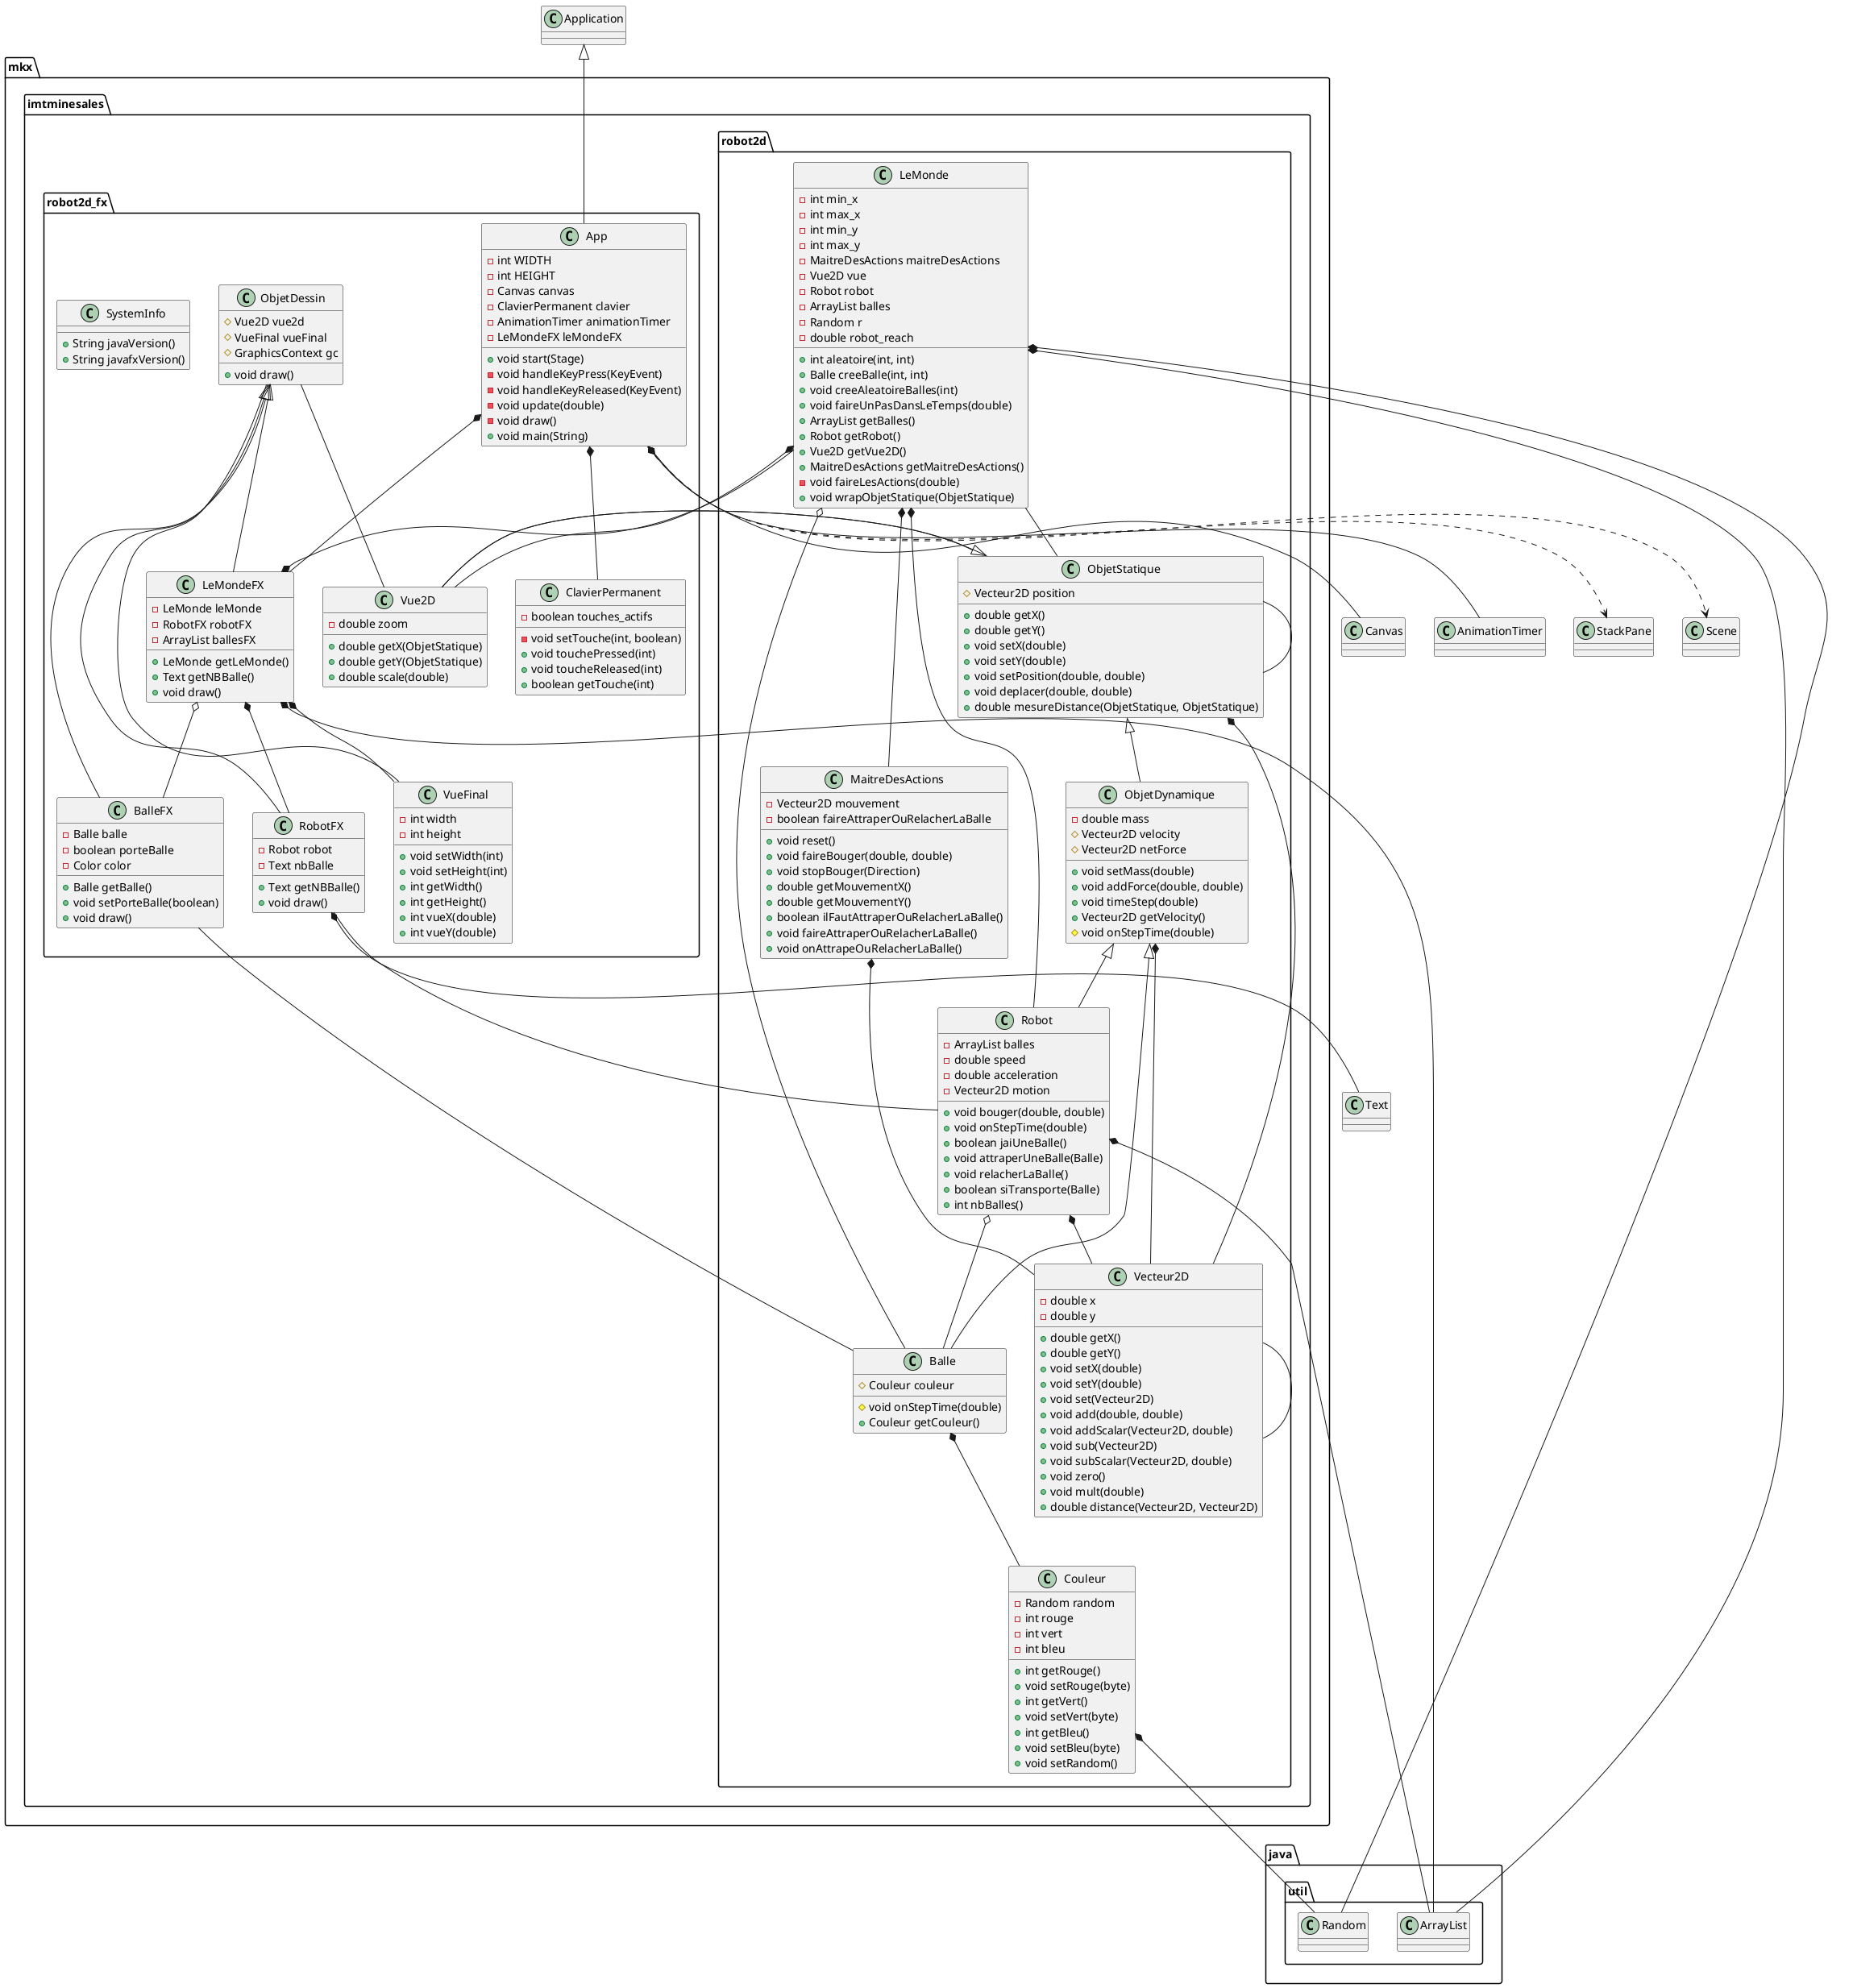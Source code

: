 @startuml
package mkx.imtminesales.robot2d {
 class Balle {
  # Couleur couleur
  # void onStepTime(double)
  + Couleur getCouleur()
 }
 class Couleur {
  - Random random
  - int rouge
  - int vert
  - int bleu
  + int getRouge()
  + void setRouge(byte)
  + int getVert()
  + void setVert(byte)
  + int getBleu()
  + void setBleu(byte)
  + void setRandom()
 }
 class LeMonde {
  - int min_x
  - int max_x
  - int min_y
  - int max_y
  - MaitreDesActions maitreDesActions
  - Vue2D vue
  - Robot robot
  - ArrayList balles
  - Random r
  - double robot_reach
  + int aleatoire(int, int)
  + Balle creeBalle(int, int)
  + void creeAleatoireBalles(int)
  + void faireUnPasDansLeTemps(double)
  + ArrayList getBalles()
  + Robot getRobot()
  + Vue2D getVue2D()
  + MaitreDesActions getMaitreDesActions()
  - void faireLesActions(double)
  + void wrapObjetStatique(ObjetStatique)
 }
 class MaitreDesActions {
  - Vecteur2D mouvement
  - boolean faireAttraperOuRelacherLaBalle
  + void reset()
  + void faireBouger(double, double)
  + void stopBouger(Direction)
  + double getMouvementX()
  + double getMouvementY()
  + boolean ilFautAttraperOuRelacherLaBalle()
  + void faireAttraperOuRelacherLaBalle()
  + void onAttrapeOuRelacherLaBalle()
 }
 class ObjetDynamique {
  - double mass
  # Vecteur2D velocity
  # Vecteur2D netForce
  + void setMass(double)
  + void addForce(double, double)
  + void timeStep(double)
  + Vecteur2D getVelocity()
  # void onStepTime(double)
 }
 class ObjetStatique {
  # Vecteur2D position
  + double getX()
  + double getY()
  + void setX(double)
  + void setY(double)
  + void setPosition(double, double)
  + void deplacer(double, double)
  + double mesureDistance(ObjetStatique, ObjetStatique)
 }
 class Robot {
  - ArrayList balles
  - double speed
  - double acceleration
  - Vecteur2D motion
  + void bouger(double, double)
  + void onStepTime(double)
  + boolean jaiUneBalle()
  + void attraperUneBalle(Balle)
  + void relacherLaBalle()
  + boolean siTransporte(Balle)
  + int nbBalles()
 }
 class Vecteur2D {
  - double x
  - double y
  + double getX()
  + double getY()
  + void setX(double)
  + void setY(double)
  + void set(Vecteur2D)
  + void add(double, double)
  + void addScalar(Vecteur2D, double)
  + void sub(Vecteur2D)
  + void subScalar(Vecteur2D, double)
  + void zero()
  + void mult(double)
  + double distance(Vecteur2D, Vecteur2D)
 }
 }
package java.util {
 class ArrayList {
 }
 class Random {
 }
 }
package mkx.imtminesales.robot2d_fx {
 class Vue2D {
 }
 class App {
  - int WIDTH
  - int HEIGHT
  - Canvas canvas
  - ClavierPermanent clavier
  - AnimationTimer animationTimer
  - LeMondeFX leMondeFX
  + void start(Stage)
  - void handleKeyPress(KeyEvent)
  - void handleKeyReleased(KeyEvent)
  - void update(double)
  - void draw()
  + void main(String)
 }
 class BalleFX {
  - Balle balle
  - boolean porteBalle
  - Color color
  + Balle getBalle()
  + void setPorteBalle(boolean)
  + void draw()
 }
 class ClavierPermanent {
  - boolean touches_actifs
  - void setTouche(int, boolean)
  + void touchePressed(int)
  + void toucheReleased(int)
  + boolean getTouche(int)
 }
 class LeMondeFX {
  - LeMonde leMonde
  - RobotFX robotFX
  - ArrayList ballesFX
  + LeMonde getLeMonde()
  + Text getNBBalle()
  + void draw()
 }
 class ObjetDessin {
  # Vue2D vue2d
  # VueFinal vueFinal
  # GraphicsContext gc
  + void draw()
 }
 class RobotFX {
  - Robot robot
  - Text nbBalle
  + Text getNBBalle()
  + void draw()
 }
 class SystemInfo {
  + String javaVersion()
  + String javafxVersion()
 }
 class Vue2D {
  - double zoom
  + double getX(ObjetStatique)
  + double getY(ObjetStatique)
  + double scale(double)
 }
 class VueFinal {
  - int width
  - int height
  + void setWidth(int)
  + void setHeight(int)
  + int getWidth()
  + int getHeight()
  + int vueX(double)
  + int vueY(double)
 }
 }
ObjetDynamique <|-- Balle
Balle *-- Couleur
Couleur *-- Random
LeMonde o-- Balle
LeMonde *-- MaitreDesActions
LeMonde *-- Vue2D
LeMonde *-- Robot
LeMonde *-- ArrayList
LeMonde *-- Random
LeMonde -- ObjetStatique
MaitreDesActions *-- Vecteur2D
ObjetStatique <|-- ObjetDynamique
ObjetDynamique *-- Vecteur2D
ObjetStatique *-- Vecteur2D
ObjetStatique -- ObjetStatique
ObjetDynamique <|-- Robot
Robot o-- Balle
Robot *-- ArrayList
Robot *-- Vecteur2D
Vecteur2D -- Vecteur2D
Application <|-- App
App ..> StackPane
App ..> Scene
App *-- Canvas
App *-- ClavierPermanent
App *-- LeMondeFX
App *-- AnimationTimer
ObjetDessin <|-- BalleFX
BalleFX -- Balle
ObjetDessin <|-- LeMondeFX
LeMondeFX o-- BalleFX
LeMondeFX *-- LeMonde
LeMondeFX *-- RobotFX
LeMondeFX *-- ArrayList
LeMondeFX *-- VueFinal
ObjetDessin -- Vue2D
ObjetDessin -- VueFinal
ObjetDessin <|-- RobotFX
RobotFX *-- Text
RobotFX -- Robot
ObjetStatique <|-- Vue2D
Vue2D -- ObjetStatique
@enduml